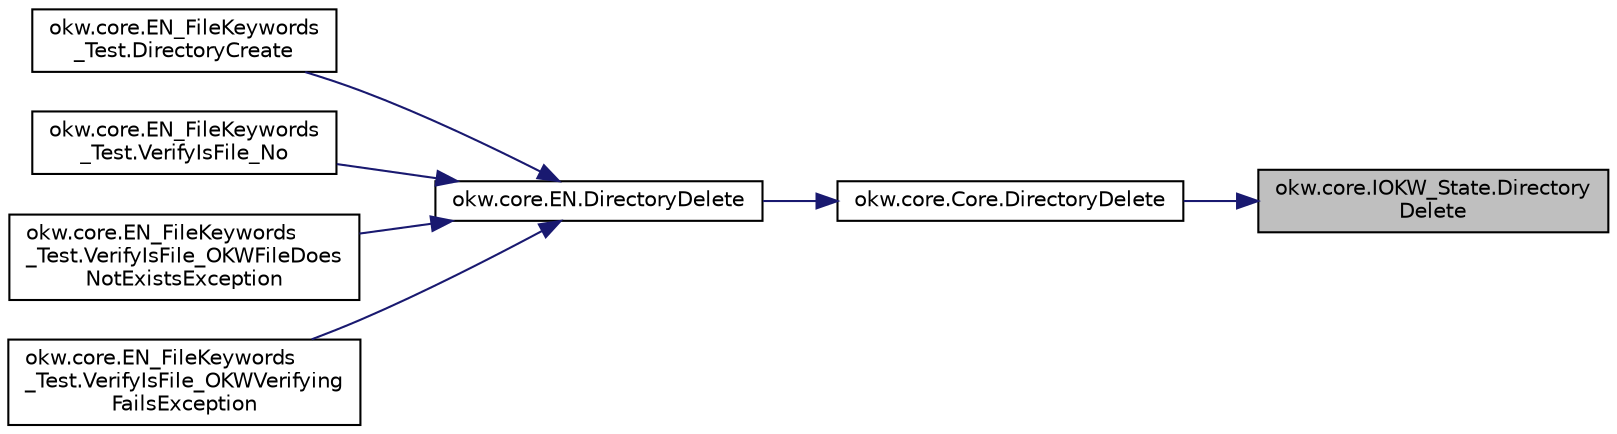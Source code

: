 digraph "okw.core.IOKW_State.DirectoryDelete"
{
 // INTERACTIVE_SVG=YES
 // LATEX_PDF_SIZE
  edge [fontname="Helvetica",fontsize="10",labelfontname="Helvetica",labelfontsize="10"];
  node [fontname="Helvetica",fontsize="10",shape=record];
  rankdir="RL";
  Node1 [label="okw.core.IOKW_State.Directory\lDelete",height=0.2,width=0.4,color="black", fillcolor="grey75", style="filled", fontcolor="black",tooltip="Löscht die gegebene Datei."];
  Node1 -> Node2 [dir="back",color="midnightblue",fontsize="10",style="solid",fontname="Helvetica"];
  Node2 [label="okw.core.Core.DirectoryDelete",height=0.2,width=0.4,color="black", fillcolor="white", style="filled",URL="$classokw_1_1core_1_1_core.html#a734a49220325789efba2b7568e8b7ad1",tooltip="Löscht die gegebene Datei."];
  Node2 -> Node3 [dir="back",color="midnightblue",fontsize="10",style="solid",fontname="Helvetica"];
  Node3 [label="okw.core.EN.DirectoryDelete",height=0.2,width=0.4,color="black", fillcolor="white", style="filled",URL="$classokw_1_1core_1_1_e_n.html#a72d9fa3be83973536a704c42b068aed6",tooltip="Löscht die gegebene Datei."];
  Node3 -> Node4 [dir="back",color="midnightblue",fontsize="10",style="solid",fontname="Helvetica"];
  Node4 [label="okw.core.EN_FileKeywords\l_Test.DirectoryCreate",height=0.2,width=0.4,color="black", fillcolor="white", style="filled",URL="$classokw_1_1core_1_1_e_n___file_keywords___test.html#a6fc6c133a1b91dd3e3c7483cb1d9aec2",tooltip="Prüft das Schlüsselwort EN.DirectoryCreate(String)"];
  Node3 -> Node5 [dir="back",color="midnightblue",fontsize="10",style="solid",fontname="Helvetica"];
  Node5 [label="okw.core.EN_FileKeywords\l_Test.VerifyIsFile_No",height=0.2,width=0.4,color="black", fillcolor="white", style="filled",URL="$classokw_1_1core_1_1_e_n___file_keywords___test.html#a4a2e17fd5f7ea699ac842188bdcadcdd",tooltip="Prüft das Schlüsselwort EN.VerifyIsFile(String,String)"];
  Node3 -> Node6 [dir="back",color="midnightblue",fontsize="10",style="solid",fontname="Helvetica"];
  Node6 [label="okw.core.EN_FileKeywords\l_Test.VerifyIsFile_OKWFileDoes\lNotExistsException",height=0.2,width=0.4,color="black", fillcolor="white", style="filled",URL="$classokw_1_1core_1_1_e_n___file_keywords___test.html#a59c5c0c29e10d79248333bdacc6b640b",tooltip="Prüft das Schlüsselwort EN.VerifyIsFile(String,String)"];
  Node3 -> Node7 [dir="back",color="midnightblue",fontsize="10",style="solid",fontname="Helvetica"];
  Node7 [label="okw.core.EN_FileKeywords\l_Test.VerifyIsFile_OKWVerifying\lFailsException",height=0.2,width=0.4,color="black", fillcolor="white", style="filled",URL="$classokw_1_1core_1_1_e_n___file_keywords___test.html#af31ebd489f6268c86cf8bc6003a24230",tooltip="Prüft das Schlüsselwort EN.VerifyIsFile(String,String)"];
}
